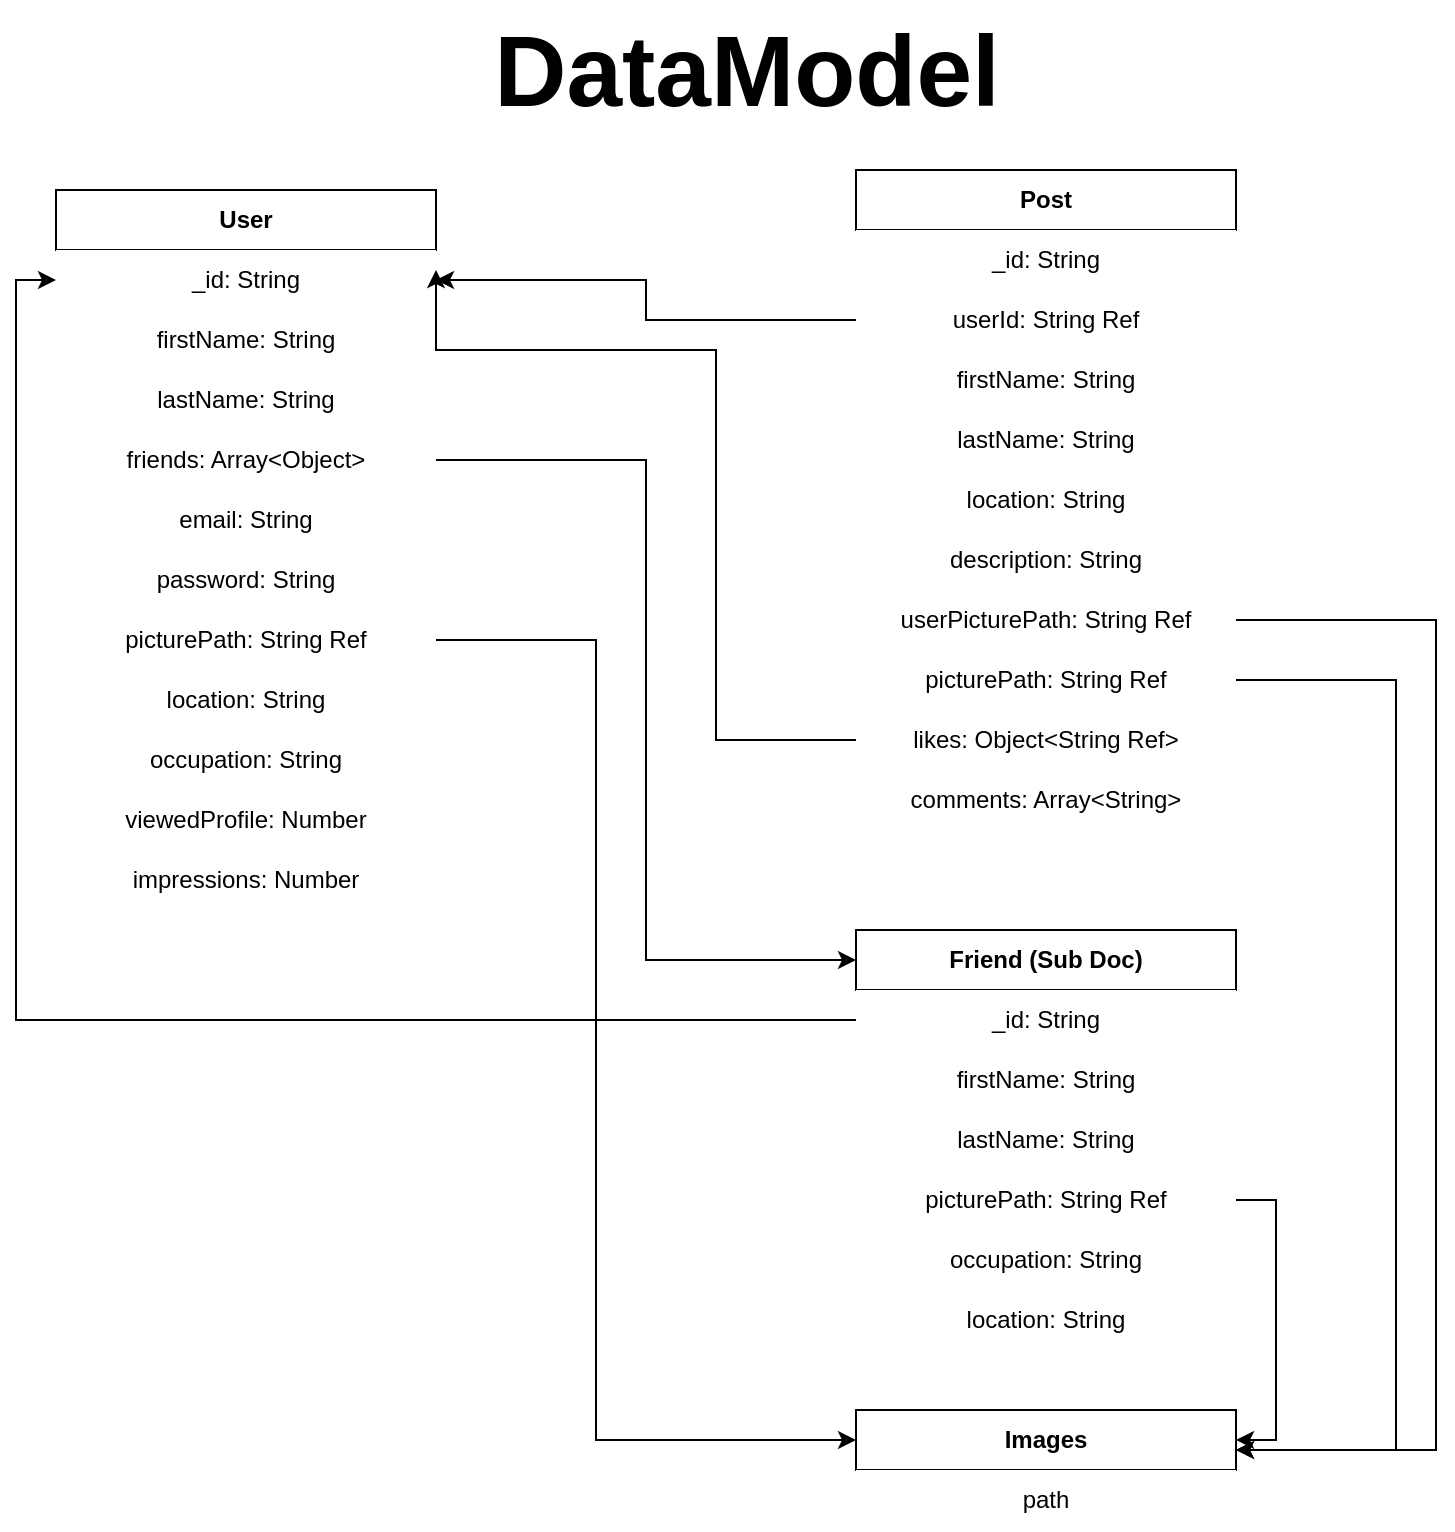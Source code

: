 <mxfile version="21.1.4" type="device">
  <diagram name="Page-1" id="xZNYL5JgxHwfjiAJjJcF">
    <mxGraphModel dx="830" dy="532" grid="1" gridSize="10" guides="1" tooltips="1" connect="1" arrows="1" fold="1" page="1" pageScale="1" pageWidth="850" pageHeight="1100" math="0" shadow="0">
      <root>
        <mxCell id="0" />
        <mxCell id="1" parent="0" />
        <mxCell id="gRSrHqV1y0PgLWS4Wgda-1" value="&lt;font style=&quot;font-size: 50px;&quot;&gt;&lt;b&gt;DataModel&lt;/b&gt;&lt;/font&gt;" style="text;html=1;align=center;verticalAlign=middle;resizable=0;points=[];autosize=1;strokeColor=none;fillColor=none;" vertex="1" parent="1">
          <mxGeometry x="285" y="25" width="280" height="70" as="geometry" />
        </mxCell>
        <mxCell id="gRSrHqV1y0PgLWS4Wgda-18" value="" style="group" vertex="1" connectable="0" parent="1">
          <mxGeometry x="80" y="120" width="190" height="360" as="geometry" />
        </mxCell>
        <mxCell id="gRSrHqV1y0PgLWS4Wgda-3" value="&lt;b&gt;User&lt;/b&gt;" style="rounded=0;whiteSpace=wrap;html=1;" vertex="1" parent="gRSrHqV1y0PgLWS4Wgda-18">
          <mxGeometry width="190" height="30" as="geometry" />
        </mxCell>
        <mxCell id="gRSrHqV1y0PgLWS4Wgda-7" value="_id: String" style="rounded=0;whiteSpace=wrap;html=1;align=center;strokeColor=none;" vertex="1" parent="gRSrHqV1y0PgLWS4Wgda-18">
          <mxGeometry y="30" width="190" height="30" as="geometry" />
        </mxCell>
        <mxCell id="gRSrHqV1y0PgLWS4Wgda-8" value="firstName: String" style="rounded=0;whiteSpace=wrap;html=1;align=center;strokeColor=none;" vertex="1" parent="gRSrHqV1y0PgLWS4Wgda-18">
          <mxGeometry y="60" width="190" height="30" as="geometry" />
        </mxCell>
        <mxCell id="gRSrHqV1y0PgLWS4Wgda-9" value="lastName: String" style="rounded=0;whiteSpace=wrap;html=1;align=center;strokeColor=none;" vertex="1" parent="gRSrHqV1y0PgLWS4Wgda-18">
          <mxGeometry y="90" width="190" height="30" as="geometry" />
        </mxCell>
        <mxCell id="gRSrHqV1y0PgLWS4Wgda-10" value="friends: Array&amp;lt;Object&amp;gt;" style="rounded=0;whiteSpace=wrap;html=1;align=center;strokeColor=none;" vertex="1" parent="gRSrHqV1y0PgLWS4Wgda-18">
          <mxGeometry y="120" width="190" height="30" as="geometry" />
        </mxCell>
        <mxCell id="gRSrHqV1y0PgLWS4Wgda-11" value="email: String" style="rounded=0;whiteSpace=wrap;html=1;align=center;strokeColor=none;" vertex="1" parent="gRSrHqV1y0PgLWS4Wgda-18">
          <mxGeometry y="150" width="190" height="30" as="geometry" />
        </mxCell>
        <mxCell id="gRSrHqV1y0PgLWS4Wgda-12" value="password: String" style="rounded=0;whiteSpace=wrap;html=1;align=center;strokeColor=none;" vertex="1" parent="gRSrHqV1y0PgLWS4Wgda-18">
          <mxGeometry y="180" width="190" height="30" as="geometry" />
        </mxCell>
        <mxCell id="gRSrHqV1y0PgLWS4Wgda-13" value="picturePath: String Ref" style="rounded=0;whiteSpace=wrap;html=1;align=center;strokeColor=none;" vertex="1" parent="gRSrHqV1y0PgLWS4Wgda-18">
          <mxGeometry y="210" width="190" height="30" as="geometry" />
        </mxCell>
        <mxCell id="gRSrHqV1y0PgLWS4Wgda-14" value="location: String" style="rounded=0;whiteSpace=wrap;html=1;align=center;strokeColor=none;" vertex="1" parent="gRSrHqV1y0PgLWS4Wgda-18">
          <mxGeometry y="240" width="190" height="30" as="geometry" />
        </mxCell>
        <mxCell id="gRSrHqV1y0PgLWS4Wgda-15" value="occupation: String" style="rounded=0;whiteSpace=wrap;html=1;align=center;strokeColor=none;" vertex="1" parent="gRSrHqV1y0PgLWS4Wgda-18">
          <mxGeometry y="270" width="190" height="30" as="geometry" />
        </mxCell>
        <mxCell id="gRSrHqV1y0PgLWS4Wgda-16" value="viewedProfile: Number" style="rounded=0;whiteSpace=wrap;html=1;align=center;strokeColor=none;" vertex="1" parent="gRSrHqV1y0PgLWS4Wgda-18">
          <mxGeometry y="300" width="190" height="30" as="geometry" />
        </mxCell>
        <mxCell id="gRSrHqV1y0PgLWS4Wgda-17" value="impressions: Number" style="rounded=0;whiteSpace=wrap;html=1;align=center;strokeColor=none;" vertex="1" parent="gRSrHqV1y0PgLWS4Wgda-18">
          <mxGeometry y="330" width="190" height="30" as="geometry" />
        </mxCell>
        <mxCell id="gRSrHqV1y0PgLWS4Wgda-41" value="" style="group" vertex="1" connectable="0" parent="1">
          <mxGeometry x="480" y="110" width="190" height="330" as="geometry" />
        </mxCell>
        <mxCell id="gRSrHqV1y0PgLWS4Wgda-20" value="&lt;b&gt;Post&lt;/b&gt;" style="rounded=0;whiteSpace=wrap;html=1;" vertex="1" parent="gRSrHqV1y0PgLWS4Wgda-41">
          <mxGeometry width="190" height="30" as="geometry" />
        </mxCell>
        <mxCell id="gRSrHqV1y0PgLWS4Wgda-21" value="_id: String" style="rounded=0;whiteSpace=wrap;html=1;align=center;strokeColor=none;" vertex="1" parent="gRSrHqV1y0PgLWS4Wgda-41">
          <mxGeometry y="30" width="190" height="30" as="geometry" />
        </mxCell>
        <mxCell id="gRSrHqV1y0PgLWS4Wgda-32" value="userId: String Ref" style="rounded=0;whiteSpace=wrap;html=1;align=center;strokeColor=none;" vertex="1" parent="gRSrHqV1y0PgLWS4Wgda-41">
          <mxGeometry y="60" width="190" height="30" as="geometry" />
        </mxCell>
        <mxCell id="gRSrHqV1y0PgLWS4Wgda-33" value="firstName: String" style="rounded=0;whiteSpace=wrap;html=1;align=center;strokeColor=none;" vertex="1" parent="gRSrHqV1y0PgLWS4Wgda-41">
          <mxGeometry y="90" width="190" height="30" as="geometry" />
        </mxCell>
        <mxCell id="gRSrHqV1y0PgLWS4Wgda-34" value="lastName: String" style="rounded=0;whiteSpace=wrap;html=1;align=center;strokeColor=none;" vertex="1" parent="gRSrHqV1y0PgLWS4Wgda-41">
          <mxGeometry y="120" width="190" height="30" as="geometry" />
        </mxCell>
        <mxCell id="gRSrHqV1y0PgLWS4Wgda-35" value="location: String" style="rounded=0;whiteSpace=wrap;html=1;align=center;strokeColor=none;" vertex="1" parent="gRSrHqV1y0PgLWS4Wgda-41">
          <mxGeometry y="150" width="190" height="30" as="geometry" />
        </mxCell>
        <mxCell id="gRSrHqV1y0PgLWS4Wgda-36" value="description: String" style="rounded=0;whiteSpace=wrap;html=1;align=center;strokeColor=none;" vertex="1" parent="gRSrHqV1y0PgLWS4Wgda-41">
          <mxGeometry y="180" width="190" height="30" as="geometry" />
        </mxCell>
        <mxCell id="gRSrHqV1y0PgLWS4Wgda-68" style="edgeStyle=orthogonalEdgeStyle;rounded=0;orthogonalLoop=1;jettySize=auto;html=1;exitX=1;exitY=0.5;exitDx=0;exitDy=0;" edge="1" parent="gRSrHqV1y0PgLWS4Wgda-41" source="gRSrHqV1y0PgLWS4Wgda-37">
          <mxGeometry relative="1" as="geometry">
            <mxPoint x="190" y="640" as="targetPoint" />
            <Array as="points">
              <mxPoint x="290" y="225" />
              <mxPoint x="290" y="640" />
            </Array>
          </mxGeometry>
        </mxCell>
        <mxCell id="gRSrHqV1y0PgLWS4Wgda-37" value="userPicturePath: String Ref" style="rounded=0;whiteSpace=wrap;html=1;align=center;strokeColor=none;" vertex="1" parent="gRSrHqV1y0PgLWS4Wgda-41">
          <mxGeometry y="210" width="190" height="30" as="geometry" />
        </mxCell>
        <mxCell id="gRSrHqV1y0PgLWS4Wgda-67" style="edgeStyle=orthogonalEdgeStyle;rounded=0;orthogonalLoop=1;jettySize=auto;html=1;exitX=1;exitY=0.5;exitDx=0;exitDy=0;" edge="1" parent="gRSrHqV1y0PgLWS4Wgda-41" source="gRSrHqV1y0PgLWS4Wgda-38">
          <mxGeometry relative="1" as="geometry">
            <mxPoint x="190" y="640" as="targetPoint" />
            <Array as="points">
              <mxPoint x="270" y="255" />
              <mxPoint x="270" y="640" />
            </Array>
          </mxGeometry>
        </mxCell>
        <mxCell id="gRSrHqV1y0PgLWS4Wgda-38" value="picturePath: String Ref" style="rounded=0;whiteSpace=wrap;html=1;align=center;strokeColor=none;" vertex="1" parent="gRSrHqV1y0PgLWS4Wgda-41">
          <mxGeometry y="240" width="190" height="30" as="geometry" />
        </mxCell>
        <mxCell id="gRSrHqV1y0PgLWS4Wgda-70" style="edgeStyle=orthogonalEdgeStyle;rounded=0;orthogonalLoop=1;jettySize=auto;html=1;exitX=0;exitY=0.5;exitDx=0;exitDy=0;" edge="1" parent="gRSrHqV1y0PgLWS4Wgda-41" source="gRSrHqV1y0PgLWS4Wgda-39">
          <mxGeometry relative="1" as="geometry">
            <mxPoint x="-210" y="50" as="targetPoint" />
            <Array as="points">
              <mxPoint x="-70" y="285" />
              <mxPoint x="-70" y="90" />
              <mxPoint x="-210" y="90" />
            </Array>
          </mxGeometry>
        </mxCell>
        <mxCell id="gRSrHqV1y0PgLWS4Wgda-39" value="likes: Object&amp;lt;String Ref&amp;gt;" style="rounded=0;whiteSpace=wrap;html=1;align=center;strokeColor=none;" vertex="1" parent="gRSrHqV1y0PgLWS4Wgda-41">
          <mxGeometry y="270" width="190" height="30" as="geometry" />
        </mxCell>
        <mxCell id="gRSrHqV1y0PgLWS4Wgda-40" value="comments: Array&amp;lt;String&amp;gt;" style="rounded=0;whiteSpace=wrap;html=1;align=center;strokeColor=none;" vertex="1" parent="gRSrHqV1y0PgLWS4Wgda-41">
          <mxGeometry y="300" width="190" height="30" as="geometry" />
        </mxCell>
        <mxCell id="gRSrHqV1y0PgLWS4Wgda-54" value="" style="group" vertex="1" connectable="0" parent="1">
          <mxGeometry x="480" y="490" width="190" height="210" as="geometry" />
        </mxCell>
        <mxCell id="gRSrHqV1y0PgLWS4Wgda-43" value="&lt;b&gt;Friend (Sub Doc)&lt;/b&gt;" style="rounded=0;whiteSpace=wrap;html=1;" vertex="1" parent="gRSrHqV1y0PgLWS4Wgda-54">
          <mxGeometry width="190" height="30" as="geometry" />
        </mxCell>
        <mxCell id="gRSrHqV1y0PgLWS4Wgda-44" value="_id: String" style="rounded=0;whiteSpace=wrap;html=1;align=center;strokeColor=none;" vertex="1" parent="gRSrHqV1y0PgLWS4Wgda-54">
          <mxGeometry y="30" width="190" height="30" as="geometry" />
        </mxCell>
        <mxCell id="gRSrHqV1y0PgLWS4Wgda-46" value="firstName: String" style="rounded=0;whiteSpace=wrap;html=1;align=center;strokeColor=none;" vertex="1" parent="gRSrHqV1y0PgLWS4Wgda-54">
          <mxGeometry y="60" width="190" height="30" as="geometry" />
        </mxCell>
        <mxCell id="gRSrHqV1y0PgLWS4Wgda-47" value="lastName: String" style="rounded=0;whiteSpace=wrap;html=1;align=center;strokeColor=none;" vertex="1" parent="gRSrHqV1y0PgLWS4Wgda-54">
          <mxGeometry y="90" width="190" height="30" as="geometry" />
        </mxCell>
        <mxCell id="gRSrHqV1y0PgLWS4Wgda-48" value="location: String" style="rounded=0;whiteSpace=wrap;html=1;align=center;strokeColor=none;" vertex="1" parent="gRSrHqV1y0PgLWS4Wgda-54">
          <mxGeometry y="180" width="190" height="30" as="geometry" />
        </mxCell>
        <mxCell id="gRSrHqV1y0PgLWS4Wgda-50" value="occupation: String" style="rounded=0;whiteSpace=wrap;html=1;align=center;strokeColor=none;" vertex="1" parent="gRSrHqV1y0PgLWS4Wgda-54">
          <mxGeometry y="150" width="190" height="30" as="geometry" />
        </mxCell>
        <mxCell id="gRSrHqV1y0PgLWS4Wgda-51" value="picturePath: String Ref" style="rounded=0;whiteSpace=wrap;html=1;align=center;strokeColor=none;" vertex="1" parent="gRSrHqV1y0PgLWS4Wgda-54">
          <mxGeometry y="120" width="190" height="30" as="geometry" />
        </mxCell>
        <mxCell id="gRSrHqV1y0PgLWS4Wgda-63" value="" style="group" vertex="1" connectable="0" parent="1">
          <mxGeometry x="480" y="730" width="190" height="60" as="geometry" />
        </mxCell>
        <mxCell id="gRSrHqV1y0PgLWS4Wgda-56" value="&lt;b&gt;Images&lt;/b&gt;" style="rounded=0;whiteSpace=wrap;html=1;" vertex="1" parent="gRSrHqV1y0PgLWS4Wgda-63">
          <mxGeometry width="190" height="30" as="geometry" />
        </mxCell>
        <mxCell id="gRSrHqV1y0PgLWS4Wgda-57" value="path" style="rounded=0;whiteSpace=wrap;html=1;align=center;strokeColor=none;" vertex="1" parent="gRSrHqV1y0PgLWS4Wgda-63">
          <mxGeometry y="30" width="190" height="30" as="geometry" />
        </mxCell>
        <mxCell id="gRSrHqV1y0PgLWS4Wgda-64" style="edgeStyle=orthogonalEdgeStyle;rounded=0;orthogonalLoop=1;jettySize=auto;html=1;exitX=1;exitY=0.5;exitDx=0;exitDy=0;entryX=0;entryY=0.5;entryDx=0;entryDy=0;" edge="1" parent="1" source="gRSrHqV1y0PgLWS4Wgda-10" target="gRSrHqV1y0PgLWS4Wgda-43">
          <mxGeometry relative="1" as="geometry" />
        </mxCell>
        <mxCell id="gRSrHqV1y0PgLWS4Wgda-65" style="edgeStyle=orthogonalEdgeStyle;rounded=0;orthogonalLoop=1;jettySize=auto;html=1;exitX=1;exitY=0.5;exitDx=0;exitDy=0;entryX=0;entryY=0.5;entryDx=0;entryDy=0;" edge="1" parent="1" source="gRSrHqV1y0PgLWS4Wgda-13" target="gRSrHqV1y0PgLWS4Wgda-56">
          <mxGeometry relative="1" as="geometry">
            <Array as="points">
              <mxPoint x="350" y="345" />
              <mxPoint x="350" y="745" />
            </Array>
          </mxGeometry>
        </mxCell>
        <mxCell id="gRSrHqV1y0PgLWS4Wgda-66" style="edgeStyle=orthogonalEdgeStyle;rounded=0;orthogonalLoop=1;jettySize=auto;html=1;exitX=1;exitY=0.5;exitDx=0;exitDy=0;entryX=1;entryY=0.5;entryDx=0;entryDy=0;" edge="1" parent="1" source="gRSrHqV1y0PgLWS4Wgda-51" target="gRSrHqV1y0PgLWS4Wgda-56">
          <mxGeometry relative="1" as="geometry" />
        </mxCell>
        <mxCell id="gRSrHqV1y0PgLWS4Wgda-69" style="edgeStyle=orthogonalEdgeStyle;rounded=0;orthogonalLoop=1;jettySize=auto;html=1;exitX=0;exitY=0.5;exitDx=0;exitDy=0;" edge="1" parent="1" source="gRSrHqV1y0PgLWS4Wgda-32" target="gRSrHqV1y0PgLWS4Wgda-7">
          <mxGeometry relative="1" as="geometry" />
        </mxCell>
        <mxCell id="gRSrHqV1y0PgLWS4Wgda-71" style="edgeStyle=orthogonalEdgeStyle;rounded=0;orthogonalLoop=1;jettySize=auto;html=1;exitX=0;exitY=0.5;exitDx=0;exitDy=0;entryX=0;entryY=0.5;entryDx=0;entryDy=0;" edge="1" parent="1" source="gRSrHqV1y0PgLWS4Wgda-44" target="gRSrHqV1y0PgLWS4Wgda-7">
          <mxGeometry relative="1" as="geometry" />
        </mxCell>
      </root>
    </mxGraphModel>
  </diagram>
</mxfile>
